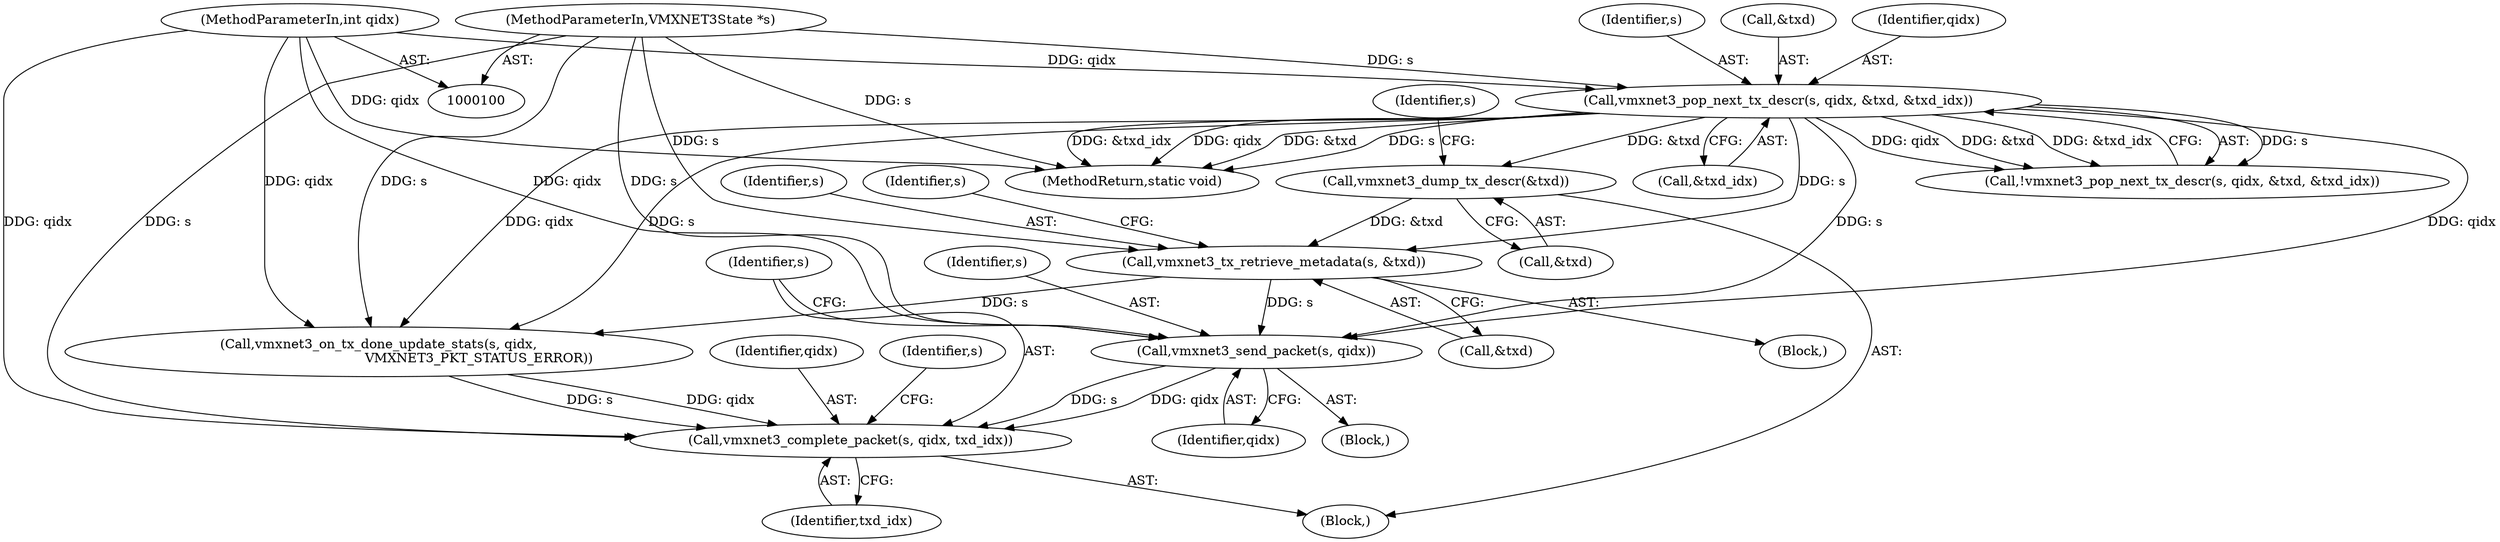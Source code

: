 digraph "0_qemu_a7278b36fcab9af469563bd7b9dadebe2ae25e48@API" {
"1000210" [label="(Call,vmxnet3_send_packet(s, qidx))"];
"1000167" [label="(Call,vmxnet3_tx_retrieve_metadata(s, &txd))"];
"1000112" [label="(Call,vmxnet3_pop_next_tx_descr(s, qidx, &txd, &txd_idx))"];
"1000101" [label="(MethodParameterIn,VMXNET3State *s)"];
"1000102" [label="(MethodParameterIn,int qidx)"];
"1000121" [label="(Call,vmxnet3_dump_tx_descr(&txd))"];
"1000219" [label="(Call,vmxnet3_complete_packet(s, qidx, txd_idx))"];
"1000221" [label="(Identifier,qidx)"];
"1000169" [label="(Call,&txd)"];
"1000113" [label="(Identifier,s)"];
"1000115" [label="(Call,&txd)"];
"1000212" [label="(Identifier,qidx)"];
"1000211" [label="(Identifier,s)"];
"1000122" [label="(Call,&txd)"];
"1000219" [label="(Call,vmxnet3_complete_packet(s, qidx, txd_idx))"];
"1000222" [label="(Identifier,txd_idx)"];
"1000102" [label="(MethodParameterIn,int qidx)"];
"1000111" [label="(Call,!vmxnet3_pop_next_tx_descr(s, qidx, &txd, &txd_idx))"];
"1000237" [label="(MethodReturn,static void)"];
"1000168" [label="(Identifier,s)"];
"1000121" [label="(Call,vmxnet3_dump_tx_descr(&txd))"];
"1000225" [label="(Identifier,s)"];
"1000114" [label="(Identifier,qidx)"];
"1000173" [label="(Identifier,s)"];
"1000166" [label="(Block,)"];
"1000117" [label="(Call,&txd_idx)"];
"1000180" [label="(Block,)"];
"1000220" [label="(Identifier,s)"];
"1000127" [label="(Identifier,s)"];
"1000109" [label="(Block,)"];
"1000101" [label="(MethodParameterIn,VMXNET3State *s)"];
"1000215" [label="(Call,vmxnet3_on_tx_done_update_stats(s, qidx,\n                                                VMXNET3_PKT_STATUS_ERROR))"];
"1000112" [label="(Call,vmxnet3_pop_next_tx_descr(s, qidx, &txd, &txd_idx))"];
"1000167" [label="(Call,vmxnet3_tx_retrieve_metadata(s, &txd))"];
"1000210" [label="(Call,vmxnet3_send_packet(s, qidx))"];
"1000210" -> "1000180"  [label="AST: "];
"1000210" -> "1000212"  [label="CFG: "];
"1000211" -> "1000210"  [label="AST: "];
"1000212" -> "1000210"  [label="AST: "];
"1000220" -> "1000210"  [label="CFG: "];
"1000167" -> "1000210"  [label="DDG: s"];
"1000112" -> "1000210"  [label="DDG: s"];
"1000112" -> "1000210"  [label="DDG: qidx"];
"1000101" -> "1000210"  [label="DDG: s"];
"1000102" -> "1000210"  [label="DDG: qidx"];
"1000210" -> "1000219"  [label="DDG: s"];
"1000210" -> "1000219"  [label="DDG: qidx"];
"1000167" -> "1000166"  [label="AST: "];
"1000167" -> "1000169"  [label="CFG: "];
"1000168" -> "1000167"  [label="AST: "];
"1000169" -> "1000167"  [label="AST: "];
"1000173" -> "1000167"  [label="CFG: "];
"1000112" -> "1000167"  [label="DDG: s"];
"1000101" -> "1000167"  [label="DDG: s"];
"1000121" -> "1000167"  [label="DDG: &txd"];
"1000167" -> "1000215"  [label="DDG: s"];
"1000112" -> "1000111"  [label="AST: "];
"1000112" -> "1000117"  [label="CFG: "];
"1000113" -> "1000112"  [label="AST: "];
"1000114" -> "1000112"  [label="AST: "];
"1000115" -> "1000112"  [label="AST: "];
"1000117" -> "1000112"  [label="AST: "];
"1000111" -> "1000112"  [label="CFG: "];
"1000112" -> "1000237"  [label="DDG: &txd_idx"];
"1000112" -> "1000237"  [label="DDG: qidx"];
"1000112" -> "1000237"  [label="DDG: &txd"];
"1000112" -> "1000237"  [label="DDG: s"];
"1000112" -> "1000111"  [label="DDG: s"];
"1000112" -> "1000111"  [label="DDG: qidx"];
"1000112" -> "1000111"  [label="DDG: &txd"];
"1000112" -> "1000111"  [label="DDG: &txd_idx"];
"1000101" -> "1000112"  [label="DDG: s"];
"1000102" -> "1000112"  [label="DDG: qidx"];
"1000112" -> "1000121"  [label="DDG: &txd"];
"1000112" -> "1000215"  [label="DDG: s"];
"1000112" -> "1000215"  [label="DDG: qidx"];
"1000101" -> "1000100"  [label="AST: "];
"1000101" -> "1000237"  [label="DDG: s"];
"1000101" -> "1000215"  [label="DDG: s"];
"1000101" -> "1000219"  [label="DDG: s"];
"1000102" -> "1000100"  [label="AST: "];
"1000102" -> "1000237"  [label="DDG: qidx"];
"1000102" -> "1000215"  [label="DDG: qidx"];
"1000102" -> "1000219"  [label="DDG: qidx"];
"1000121" -> "1000109"  [label="AST: "];
"1000121" -> "1000122"  [label="CFG: "];
"1000122" -> "1000121"  [label="AST: "];
"1000127" -> "1000121"  [label="CFG: "];
"1000219" -> "1000109"  [label="AST: "];
"1000219" -> "1000222"  [label="CFG: "];
"1000220" -> "1000219"  [label="AST: "];
"1000221" -> "1000219"  [label="AST: "];
"1000222" -> "1000219"  [label="AST: "];
"1000225" -> "1000219"  [label="CFG: "];
"1000215" -> "1000219"  [label="DDG: s"];
"1000215" -> "1000219"  [label="DDG: qidx"];
}
